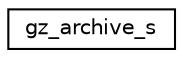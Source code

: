 digraph "Graphical Class Hierarchy"
{
  edge [fontname="Helvetica",fontsize="10",labelfontname="Helvetica",labelfontsize="10"];
  node [fontname="Helvetica",fontsize="10",shape=record];
  rankdir="LR";
  Node0 [label="gz_archive_s",height=0.2,width=0.4,color="black", fillcolor="white", style="filled",URL="$structgz__archive__s.html"];
}
